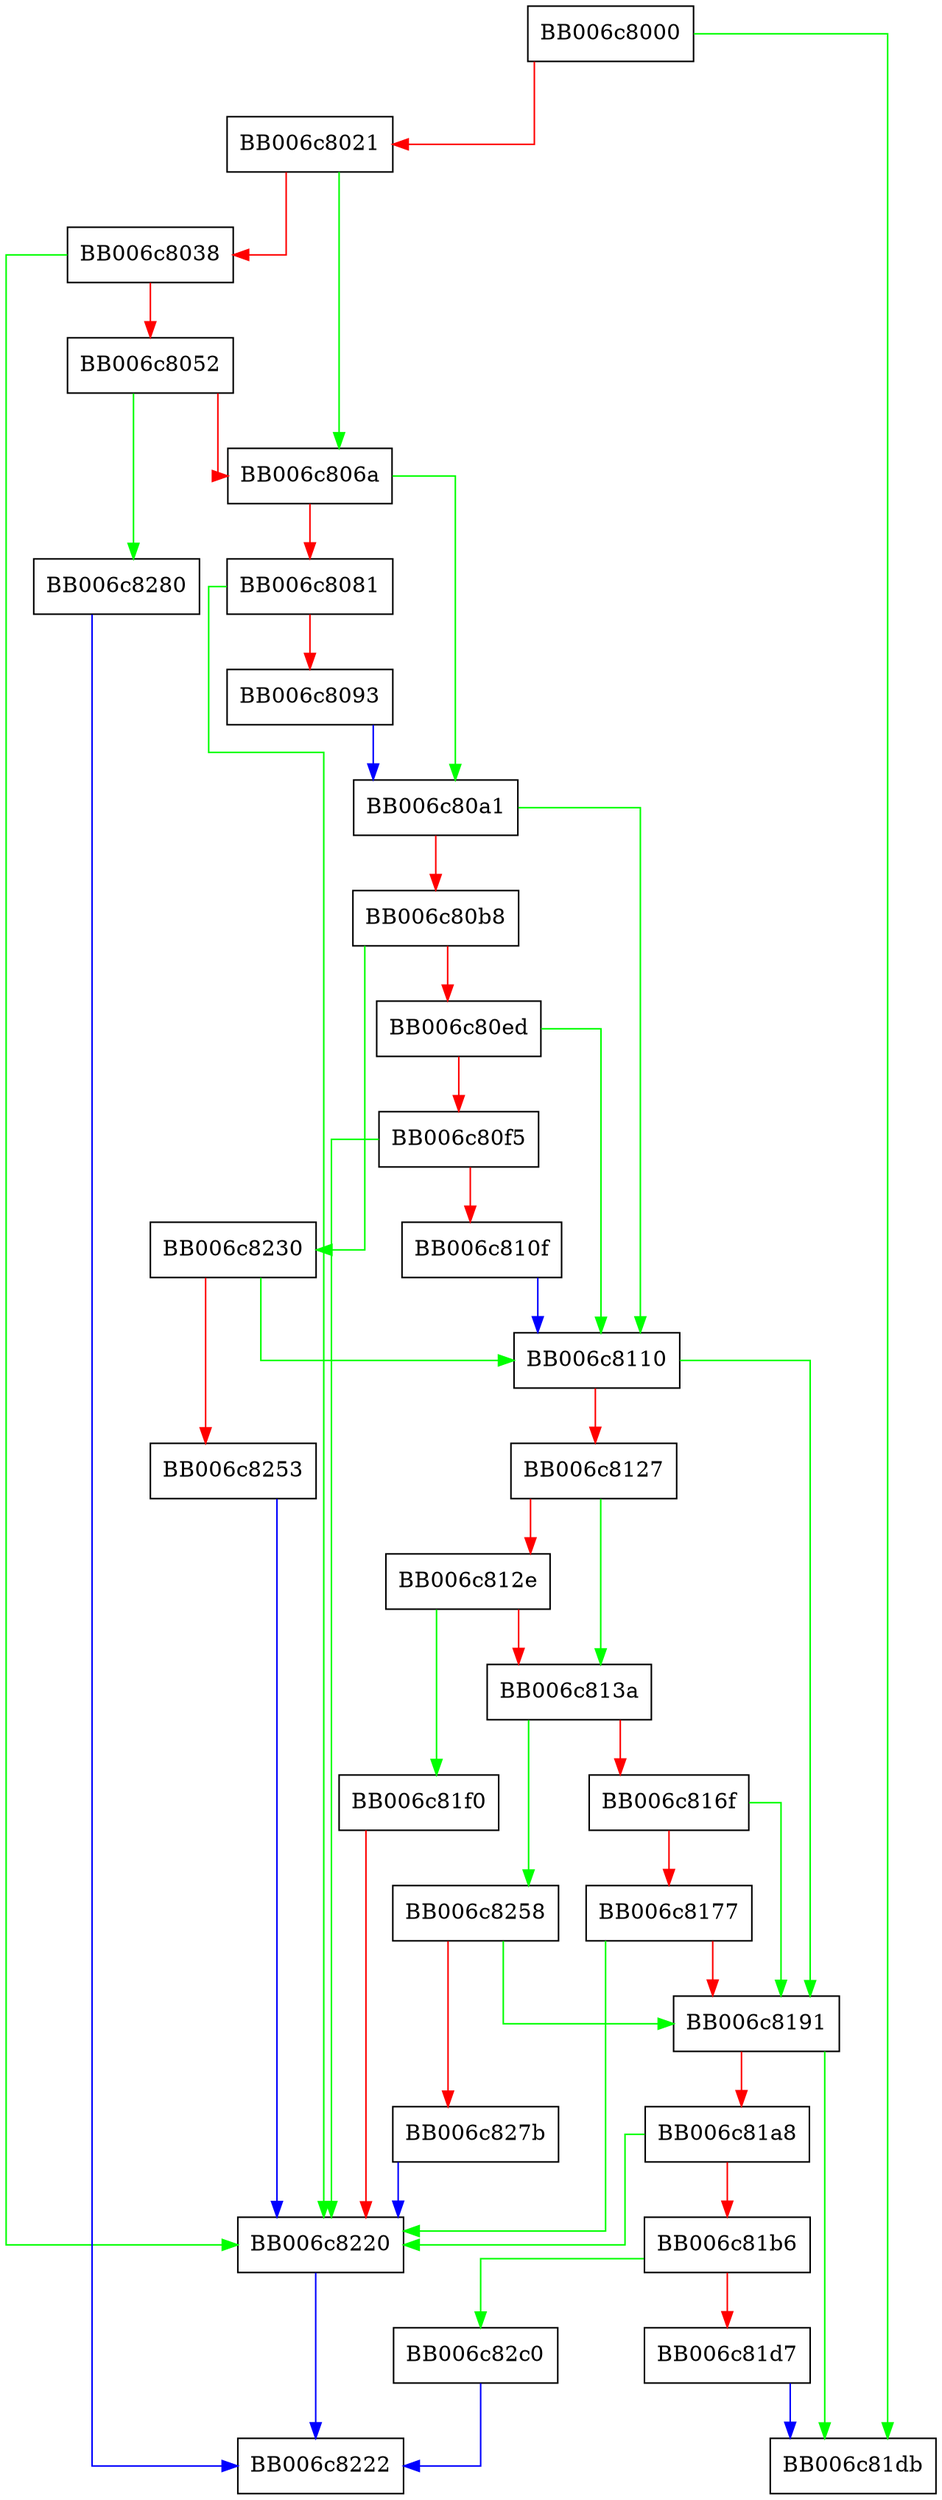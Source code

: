 digraph kdf_pbkdf2_set_ctx_params {
  node [shape="box"];
  graph [splines=ortho];
  BB006c8000 -> BB006c81db [color="green"];
  BB006c8000 -> BB006c8021 [color="red"];
  BB006c8021 -> BB006c806a [color="green"];
  BB006c8021 -> BB006c8038 [color="red"];
  BB006c8038 -> BB006c8220 [color="green"];
  BB006c8038 -> BB006c8052 [color="red"];
  BB006c8052 -> BB006c8280 [color="green"];
  BB006c8052 -> BB006c806a [color="red"];
  BB006c806a -> BB006c80a1 [color="green"];
  BB006c806a -> BB006c8081 [color="red"];
  BB006c8081 -> BB006c8220 [color="green"];
  BB006c8081 -> BB006c8093 [color="red"];
  BB006c8093 -> BB006c80a1 [color="blue"];
  BB006c80a1 -> BB006c8110 [color="green"];
  BB006c80a1 -> BB006c80b8 [color="red"];
  BB006c80b8 -> BB006c8230 [color="green"];
  BB006c80b8 -> BB006c80ed [color="red"];
  BB006c80ed -> BB006c8110 [color="green"];
  BB006c80ed -> BB006c80f5 [color="red"];
  BB006c80f5 -> BB006c8220 [color="green"];
  BB006c80f5 -> BB006c810f [color="red"];
  BB006c810f -> BB006c8110 [color="blue"];
  BB006c8110 -> BB006c8191 [color="green"];
  BB006c8110 -> BB006c8127 [color="red"];
  BB006c8127 -> BB006c813a [color="green"];
  BB006c8127 -> BB006c812e [color="red"];
  BB006c812e -> BB006c81f0 [color="green"];
  BB006c812e -> BB006c813a [color="red"];
  BB006c813a -> BB006c8258 [color="green"];
  BB006c813a -> BB006c816f [color="red"];
  BB006c816f -> BB006c8191 [color="green"];
  BB006c816f -> BB006c8177 [color="red"];
  BB006c8177 -> BB006c8220 [color="green"];
  BB006c8177 -> BB006c8191 [color="red"];
  BB006c8191 -> BB006c81db [color="green"];
  BB006c8191 -> BB006c81a8 [color="red"];
  BB006c81a8 -> BB006c8220 [color="green"];
  BB006c81a8 -> BB006c81b6 [color="red"];
  BB006c81b6 -> BB006c82c0 [color="green"];
  BB006c81b6 -> BB006c81d7 [color="red"];
  BB006c81d7 -> BB006c81db [color="blue"];
  BB006c81f0 -> BB006c8220 [color="red"];
  BB006c8220 -> BB006c8222 [color="blue"];
  BB006c8230 -> BB006c8110 [color="green"];
  BB006c8230 -> BB006c8253 [color="red"];
  BB006c8253 -> BB006c8220 [color="blue"];
  BB006c8258 -> BB006c8191 [color="green"];
  BB006c8258 -> BB006c827b [color="red"];
  BB006c827b -> BB006c8220 [color="blue"];
  BB006c8280 -> BB006c8222 [color="blue"];
  BB006c82c0 -> BB006c8222 [color="blue"];
}